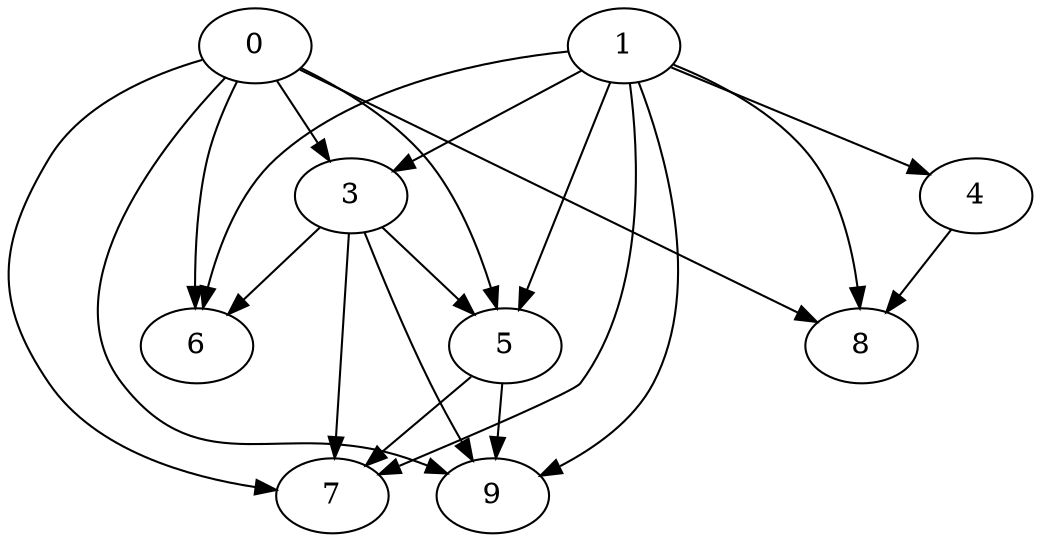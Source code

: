 digraph {
    0 -> 7;
    1 -> 5;
    3 -> 7;
    1 -> 8;
    5 -> 7;
    0 -> 5;
    1 -> 6;
    0 -> 8;
    1 -> 3;
    1 -> 9;
    3 -> 5;
    0 -> 3;
    0 -> 9;
    1 -> 4;
    0 -> 6;
    1 -> 7;
    3 -> 9;
    4 -> 8;
    3 -> 6;
    5 -> 9;
}